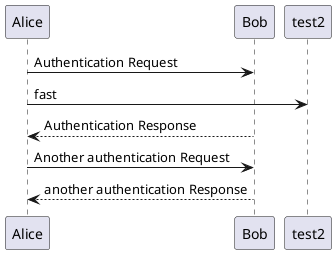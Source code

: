 @startuml
Alice -> Bob: Authentication Request
Alice -> test2:fast
Bob --> Alice: Authentication Response

Alice -> Bob: Another authentication Request
Alice <-- Bob: another authentication Response
@enduml